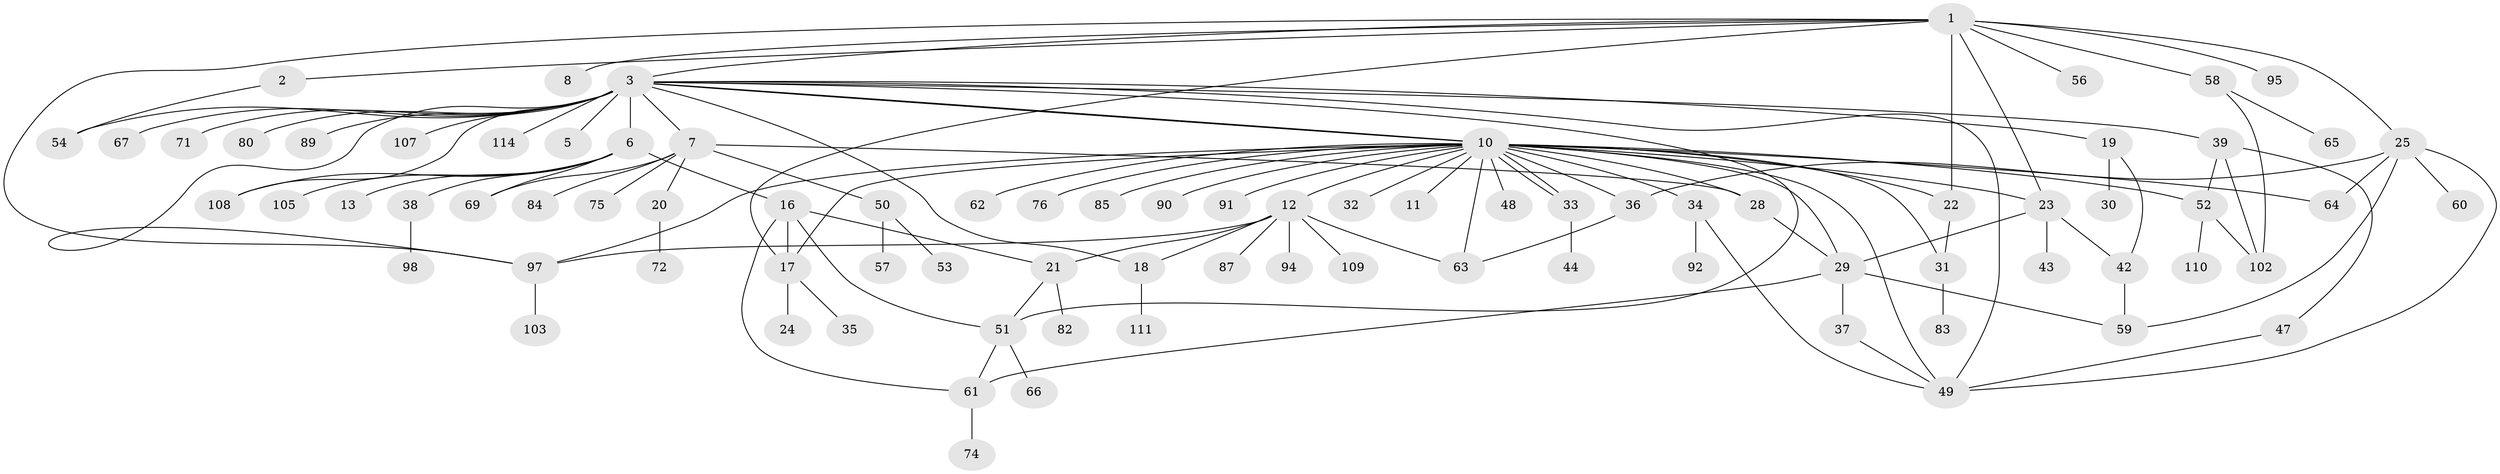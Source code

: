 // Generated by graph-tools (version 1.1) at 2025/23/03/03/25 07:23:54]
// undirected, 85 vertices, 121 edges
graph export_dot {
graph [start="1"]
  node [color=gray90,style=filled];
  1 [super="+9"];
  2;
  3 [super="+4"];
  5 [super="+14"];
  6 [super="+26"];
  7 [super="+27"];
  8;
  10 [super="+15"];
  11;
  12 [super="+86"];
  13;
  16 [super="+106"];
  17 [super="+73"];
  18 [super="+78"];
  19;
  20;
  21 [super="+45"];
  22;
  23 [super="+77"];
  24;
  25 [super="+96"];
  28 [super="+100"];
  29 [super="+79"];
  30;
  31 [super="+46"];
  32;
  33 [super="+41"];
  34 [super="+68"];
  35;
  36 [super="+40"];
  37;
  38 [super="+93"];
  39 [super="+104"];
  42 [super="+81"];
  43;
  44;
  47;
  48;
  49 [super="+88"];
  50;
  51 [super="+55"];
  52;
  53;
  54;
  56;
  57;
  58 [super="+70"];
  59;
  60;
  61;
  62;
  63;
  64;
  65;
  66;
  67 [super="+112"];
  69;
  71;
  72;
  74 [super="+101"];
  75;
  76;
  80;
  82;
  83;
  84;
  85;
  87;
  89;
  90;
  91;
  92;
  94;
  95;
  97 [super="+99"];
  98;
  102 [super="+113"];
  103;
  105;
  107;
  108;
  109;
  110;
  111;
  114;
  1 -- 2;
  1 -- 3;
  1 -- 8;
  1 -- 17;
  1 -- 25;
  1 -- 56;
  1 -- 95;
  1 -- 58;
  1 -- 97;
  1 -- 22;
  1 -- 23;
  2 -- 54;
  3 -- 5;
  3 -- 7;
  3 -- 10;
  3 -- 10;
  3 -- 18;
  3 -- 19;
  3 -- 54;
  3 -- 67;
  3 -- 71;
  3 -- 89;
  3 -- 107;
  3 -- 108;
  3 -- 114;
  3 -- 80;
  3 -- 97;
  3 -- 6;
  3 -- 39;
  3 -- 49;
  3 -- 51;
  6 -- 13;
  6 -- 16;
  6 -- 38;
  6 -- 69;
  6 -- 105;
  6 -- 108;
  7 -- 20;
  7 -- 28 [weight=2];
  7 -- 50;
  7 -- 69;
  7 -- 84;
  7 -- 75;
  10 -- 11;
  10 -- 12;
  10 -- 22;
  10 -- 23;
  10 -- 29;
  10 -- 32;
  10 -- 33;
  10 -- 33;
  10 -- 34;
  10 -- 48;
  10 -- 52;
  10 -- 62;
  10 -- 63;
  10 -- 64;
  10 -- 76;
  10 -- 85;
  10 -- 90;
  10 -- 91;
  10 -- 97;
  10 -- 17;
  10 -- 49;
  10 -- 31;
  10 -- 36;
  10 -- 28;
  12 -- 18;
  12 -- 109;
  12 -- 87;
  12 -- 94;
  12 -- 63;
  12 -- 21;
  12 -- 97;
  16 -- 17;
  16 -- 21;
  16 -- 51;
  16 -- 61;
  17 -- 24;
  17 -- 35;
  18 -- 111;
  19 -- 30;
  19 -- 42;
  20 -- 72;
  21 -- 82;
  21 -- 51;
  22 -- 31;
  23 -- 29;
  23 -- 43;
  23 -- 42;
  25 -- 36;
  25 -- 59;
  25 -- 60;
  25 -- 64;
  25 -- 49;
  28 -- 29;
  29 -- 37;
  29 -- 59;
  29 -- 61;
  31 -- 83;
  33 -- 44;
  34 -- 49;
  34 -- 92;
  36 -- 63;
  37 -- 49;
  38 -- 98;
  39 -- 47;
  39 -- 52;
  39 -- 102;
  42 -- 59;
  47 -- 49;
  50 -- 53;
  50 -- 57;
  51 -- 66;
  51 -- 61;
  52 -- 110;
  52 -- 102;
  58 -- 65;
  58 -- 102;
  61 -- 74;
  97 -- 103;
}
